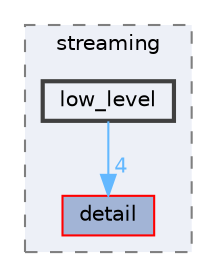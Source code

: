 digraph "low_level"
{
 // INTERACTIVE_SVG=YES
 // LATEX_PDF_SIZE
  bgcolor="transparent";
  edge [fontname=Helvetica,fontsize=10,labelfontname=Helvetica,labelfontsize=10];
  node [fontname=Helvetica,fontsize=10,shape=box,height=0.2,width=0.4];
  compound=true
  subgraph clusterdir_6d1a5b6c73cd09063239376f47f02d88 {
    graph [ bgcolor="#edf0f7", pencolor="grey50", label="streaming", fontname=Helvetica,fontsize=10 style="filled,dashed", URL="dir_6d1a5b6c73cd09063239376f47f02d88.html",tooltip=""]
  dir_d64eca314ebb95b8ef9e91613b20b92b [label="detail", fillcolor="#a2b4d6", color="red", style="filled", URL="dir_d64eca314ebb95b8ef9e91613b20b92b.html",tooltip=""];
  dir_dcdf84bc43376416fb322a9861543afc [label="low_level", fillcolor="#edf0f7", color="grey25", style="filled,bold", URL="dir_dcdf84bc43376416fb322a9861543afc.html",tooltip=""];
  }
  dir_dcdf84bc43376416fb322a9861543afc->dir_d64eca314ebb95b8ef9e91613b20b92b [headlabel="4", labeldistance=1.5 headhref="dir_000023_000015.html" href="dir_000023_000015.html" color="steelblue1" fontcolor="steelblue1"];
}
